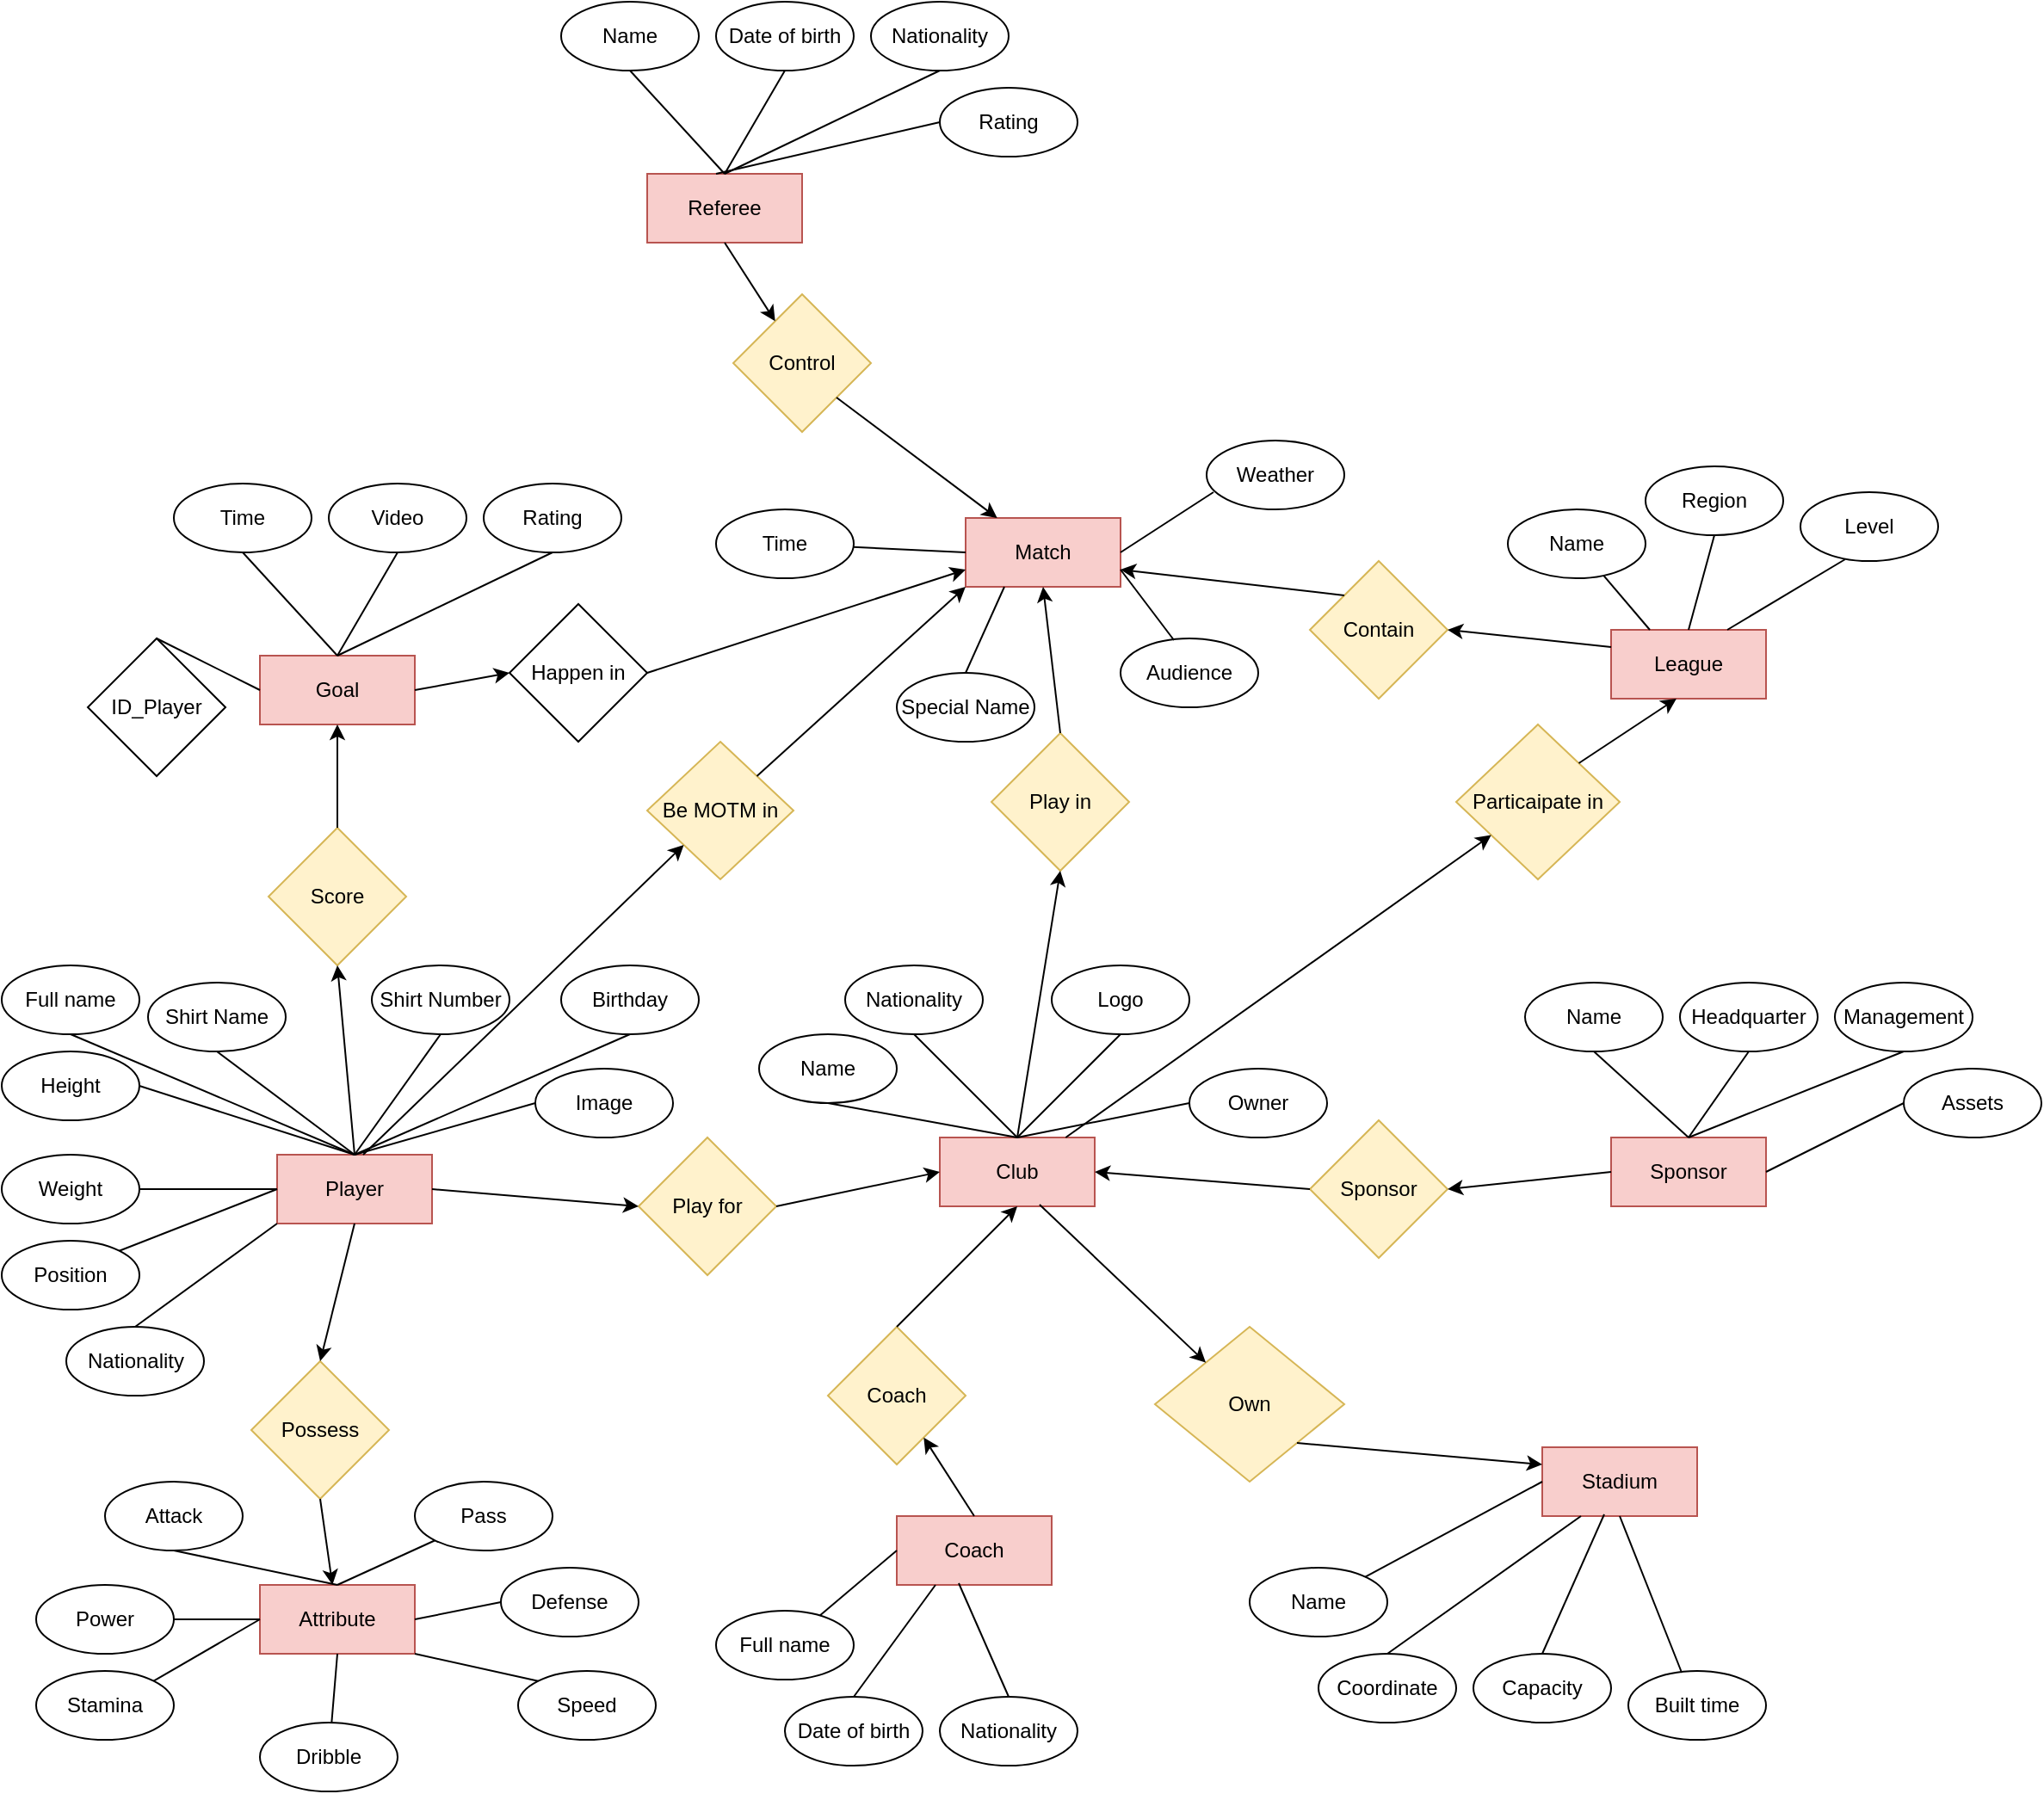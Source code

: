 <mxfile version="20.5.3" type="github">
  <diagram id="dY_4aWVO0XkQXRWpeF5l" name="Page-1">
    <mxGraphModel dx="1673" dy="904" grid="1" gridSize="10" guides="1" tooltips="1" connect="1" arrows="1" fold="1" page="1" pageScale="1" pageWidth="850" pageHeight="1100" math="0" shadow="0">
      <root>
        <mxCell id="0" />
        <mxCell id="1" parent="0" />
        <mxCell id="0aGzHAWhw8IwHbo-9U-T-1" value="Player" style="rounded=0;whiteSpace=wrap;html=1;fillColor=#f8cecc;strokeColor=#b85450;" parent="1" vertex="1">
          <mxGeometry x="250" y="700" width="90" height="40" as="geometry" />
        </mxCell>
        <mxCell id="0aGzHAWhw8IwHbo-9U-T-2" value="Full name" style="ellipse;whiteSpace=wrap;html=1;" parent="1" vertex="1">
          <mxGeometry x="90" y="590" width="80" height="40" as="geometry" />
        </mxCell>
        <mxCell id="0aGzHAWhw8IwHbo-9U-T-3" value="" style="endArrow=none;html=1;rounded=0;exitX=0.5;exitY=1;exitDx=0;exitDy=0;entryX=0.5;entryY=0;entryDx=0;entryDy=0;" parent="1" source="0aGzHAWhw8IwHbo-9U-T-2" target="0aGzHAWhw8IwHbo-9U-T-1" edge="1">
          <mxGeometry width="50" height="50" relative="1" as="geometry">
            <mxPoint x="470" y="850" as="sourcePoint" />
            <mxPoint x="520" y="800" as="targetPoint" />
          </mxGeometry>
        </mxCell>
        <mxCell id="0aGzHAWhw8IwHbo-9U-T-4" value="Shirt Name" style="ellipse;whiteSpace=wrap;html=1;" parent="1" vertex="1">
          <mxGeometry x="175" y="600" width="80" height="40" as="geometry" />
        </mxCell>
        <mxCell id="0aGzHAWhw8IwHbo-9U-T-5" value="" style="endArrow=none;html=1;rounded=0;exitX=0.5;exitY=1;exitDx=0;exitDy=0;entryX=0.5;entryY=0;entryDx=0;entryDy=0;" parent="1" source="0aGzHAWhw8IwHbo-9U-T-4" target="0aGzHAWhw8IwHbo-9U-T-1" edge="1">
          <mxGeometry width="50" height="50" relative="1" as="geometry">
            <mxPoint x="560" y="850" as="sourcePoint" />
            <mxPoint x="365" y="690" as="targetPoint" />
          </mxGeometry>
        </mxCell>
        <mxCell id="0aGzHAWhw8IwHbo-9U-T-6" value="Shirt Number" style="ellipse;whiteSpace=wrap;html=1;" parent="1" vertex="1">
          <mxGeometry x="305" y="590" width="80" height="40" as="geometry" />
        </mxCell>
        <mxCell id="0aGzHAWhw8IwHbo-9U-T-7" value="" style="endArrow=none;html=1;rounded=0;exitX=0.5;exitY=1;exitDx=0;exitDy=0;entryX=0.5;entryY=0;entryDx=0;entryDy=0;" parent="1" source="0aGzHAWhw8IwHbo-9U-T-6" target="0aGzHAWhw8IwHbo-9U-T-1" edge="1">
          <mxGeometry width="50" height="50" relative="1" as="geometry">
            <mxPoint x="650" y="850" as="sourcePoint" />
            <mxPoint x="455" y="690" as="targetPoint" />
          </mxGeometry>
        </mxCell>
        <mxCell id="0aGzHAWhw8IwHbo-9U-T-8" value="Height" style="ellipse;whiteSpace=wrap;html=1;" parent="1" vertex="1">
          <mxGeometry x="90" y="640" width="80" height="40" as="geometry" />
        </mxCell>
        <mxCell id="0aGzHAWhw8IwHbo-9U-T-9" value="" style="endArrow=none;html=1;rounded=0;exitX=1;exitY=0.5;exitDx=0;exitDy=0;entryX=0.5;entryY=0;entryDx=0;entryDy=0;" parent="1" source="0aGzHAWhw8IwHbo-9U-T-8" target="0aGzHAWhw8IwHbo-9U-T-1" edge="1">
          <mxGeometry width="50" height="50" relative="1" as="geometry">
            <mxPoint x="410" y="900" as="sourcePoint" />
            <mxPoint x="215" y="740" as="targetPoint" />
          </mxGeometry>
        </mxCell>
        <mxCell id="0aGzHAWhw8IwHbo-9U-T-10" value="Weight" style="ellipse;whiteSpace=wrap;html=1;" parent="1" vertex="1">
          <mxGeometry x="90" y="700" width="80" height="40" as="geometry" />
        </mxCell>
        <mxCell id="0aGzHAWhw8IwHbo-9U-T-11" value="" style="endArrow=none;html=1;rounded=0;exitX=1;exitY=0.5;exitDx=0;exitDy=0;entryX=0;entryY=0.5;entryDx=0;entryDy=0;" parent="1" source="0aGzHAWhw8IwHbo-9U-T-10" target="0aGzHAWhw8IwHbo-9U-T-1" edge="1">
          <mxGeometry width="50" height="50" relative="1" as="geometry">
            <mxPoint x="410" y="960" as="sourcePoint" />
            <mxPoint x="215" y="800" as="targetPoint" />
          </mxGeometry>
        </mxCell>
        <mxCell id="0aGzHAWhw8IwHbo-9U-T-14" value="Position" style="ellipse;whiteSpace=wrap;html=1;" parent="1" vertex="1">
          <mxGeometry x="90" y="750" width="80" height="40" as="geometry" />
        </mxCell>
        <mxCell id="0aGzHAWhw8IwHbo-9U-T-15" value="" style="endArrow=none;html=1;rounded=0;exitX=1;exitY=0;exitDx=0;exitDy=0;entryX=0;entryY=0.5;entryDx=0;entryDy=0;" parent="1" source="0aGzHAWhw8IwHbo-9U-T-14" target="0aGzHAWhw8IwHbo-9U-T-1" edge="1">
          <mxGeometry width="50" height="50" relative="1" as="geometry">
            <mxPoint x="410" y="1010" as="sourcePoint" />
            <mxPoint x="215" y="850" as="targetPoint" />
          </mxGeometry>
        </mxCell>
        <mxCell id="0aGzHAWhw8IwHbo-9U-T-16" value="Birthday" style="ellipse;whiteSpace=wrap;html=1;" parent="1" vertex="1">
          <mxGeometry x="415" y="590" width="80" height="40" as="geometry" />
        </mxCell>
        <mxCell id="0aGzHAWhw8IwHbo-9U-T-17" value="" style="endArrow=none;html=1;rounded=0;exitX=0.5;exitY=1;exitDx=0;exitDy=0;entryX=0.5;entryY=0;entryDx=0;entryDy=0;" parent="1" source="0aGzHAWhw8IwHbo-9U-T-16" target="0aGzHAWhw8IwHbo-9U-T-1" edge="1">
          <mxGeometry width="50" height="50" relative="1" as="geometry">
            <mxPoint x="710" y="890" as="sourcePoint" />
            <mxPoint x="515" y="730" as="targetPoint" />
          </mxGeometry>
        </mxCell>
        <mxCell id="0aGzHAWhw8IwHbo-9U-T-18" value="Nationality" style="ellipse;whiteSpace=wrap;html=1;" parent="1" vertex="1">
          <mxGeometry x="127.5" y="800" width="80" height="40" as="geometry" />
        </mxCell>
        <mxCell id="0aGzHAWhw8IwHbo-9U-T-19" value="" style="endArrow=none;html=1;rounded=0;exitX=0.5;exitY=0;exitDx=0;exitDy=0;entryX=0;entryY=1;entryDx=0;entryDy=0;" parent="1" source="0aGzHAWhw8IwHbo-9U-T-18" target="0aGzHAWhw8IwHbo-9U-T-1" edge="1">
          <mxGeometry width="50" height="50" relative="1" as="geometry">
            <mxPoint x="447.5" y="1060" as="sourcePoint" />
            <mxPoint x="252.5" y="900" as="targetPoint" />
          </mxGeometry>
        </mxCell>
        <mxCell id="0aGzHAWhw8IwHbo-9U-T-21" value="Image" style="ellipse;whiteSpace=wrap;html=1;" parent="1" vertex="1">
          <mxGeometry x="400" y="650" width="80" height="40" as="geometry" />
        </mxCell>
        <mxCell id="0aGzHAWhw8IwHbo-9U-T-22" value="" style="endArrow=none;html=1;rounded=0;exitX=0;exitY=0.5;exitDx=0;exitDy=0;entryX=0.5;entryY=0;entryDx=0;entryDy=0;" parent="1" source="0aGzHAWhw8IwHbo-9U-T-21" edge="1" target="0aGzHAWhw8IwHbo-9U-T-1">
          <mxGeometry width="50" height="50" relative="1" as="geometry">
            <mxPoint x="532.5" y="1060" as="sourcePoint" />
            <mxPoint x="275" y="690" as="targetPoint" />
          </mxGeometry>
        </mxCell>
        <mxCell id="0aGzHAWhw8IwHbo-9U-T-23" value="Possess" style="rhombus;whiteSpace=wrap;html=1;fillColor=#fff2cc;strokeColor=#d6b656;" parent="1" vertex="1">
          <mxGeometry x="235" y="820" width="80" height="80" as="geometry" />
        </mxCell>
        <mxCell id="0aGzHAWhw8IwHbo-9U-T-25" value="Club" style="rounded=0;whiteSpace=wrap;html=1;fillColor=#f8cecc;strokeColor=#b85450;" parent="1" vertex="1">
          <mxGeometry x="635" y="690" width="90" height="40" as="geometry" />
        </mxCell>
        <mxCell id="0aGzHAWhw8IwHbo-9U-T-26" value="Name" style="ellipse;whiteSpace=wrap;html=1;" parent="1" vertex="1">
          <mxGeometry x="530" y="630" width="80" height="40" as="geometry" />
        </mxCell>
        <mxCell id="0aGzHAWhw8IwHbo-9U-T-27" value="" style="endArrow=none;html=1;rounded=0;exitX=0.5;exitY=1;exitDx=0;exitDy=0;entryX=0.5;entryY=0;entryDx=0;entryDy=0;" parent="1" source="0aGzHAWhw8IwHbo-9U-T-26" target="0aGzHAWhw8IwHbo-9U-T-25" edge="1">
          <mxGeometry width="50" height="50" relative="1" as="geometry">
            <mxPoint x="920" y="850" as="sourcePoint" />
            <mxPoint x="970" y="800" as="targetPoint" />
          </mxGeometry>
        </mxCell>
        <mxCell id="0aGzHAWhw8IwHbo-9U-T-28" value="Nationality" style="ellipse;whiteSpace=wrap;html=1;" parent="1" vertex="1">
          <mxGeometry x="580" y="590" width="80" height="40" as="geometry" />
        </mxCell>
        <mxCell id="0aGzHAWhw8IwHbo-9U-T-29" value="" style="endArrow=none;html=1;rounded=0;exitX=0.5;exitY=1;exitDx=0;exitDy=0;entryX=0.5;entryY=0;entryDx=0;entryDy=0;" parent="1" source="0aGzHAWhw8IwHbo-9U-T-28" target="0aGzHAWhw8IwHbo-9U-T-25" edge="1">
          <mxGeometry width="50" height="50" relative="1" as="geometry">
            <mxPoint x="1010" y="850" as="sourcePoint" />
            <mxPoint x="815" y="690" as="targetPoint" />
          </mxGeometry>
        </mxCell>
        <mxCell id="0aGzHAWhw8IwHbo-9U-T-30" value="Logo" style="ellipse;whiteSpace=wrap;html=1;" parent="1" vertex="1">
          <mxGeometry x="700" y="590" width="80" height="40" as="geometry" />
        </mxCell>
        <mxCell id="0aGzHAWhw8IwHbo-9U-T-31" value="" style="endArrow=none;html=1;rounded=0;exitX=0.5;exitY=1;exitDx=0;exitDy=0;entryX=0.5;entryY=0;entryDx=0;entryDy=0;" parent="1" source="0aGzHAWhw8IwHbo-9U-T-30" target="0aGzHAWhw8IwHbo-9U-T-25" edge="1">
          <mxGeometry width="50" height="50" relative="1" as="geometry">
            <mxPoint x="1100" y="850" as="sourcePoint" />
            <mxPoint x="905" y="690" as="targetPoint" />
          </mxGeometry>
        </mxCell>
        <mxCell id="0aGzHAWhw8IwHbo-9U-T-35" value="Owner" style="ellipse;whiteSpace=wrap;html=1;" parent="1" vertex="1">
          <mxGeometry x="780" y="650" width="80" height="40" as="geometry" />
        </mxCell>
        <mxCell id="0aGzHAWhw8IwHbo-9U-T-36" value="" style="endArrow=none;html=1;rounded=0;exitX=0;exitY=0.5;exitDx=0;exitDy=0;entryX=0.5;entryY=0;entryDx=0;entryDy=0;" parent="1" source="0aGzHAWhw8IwHbo-9U-T-35" target="0aGzHAWhw8IwHbo-9U-T-25" edge="1">
          <mxGeometry width="50" height="50" relative="1" as="geometry">
            <mxPoint x="1160" y="890" as="sourcePoint" />
            <mxPoint x="965" y="730" as="targetPoint" />
          </mxGeometry>
        </mxCell>
        <mxCell id="0aGzHAWhw8IwHbo-9U-T-42" value="Coach" style="rhombus;whiteSpace=wrap;html=1;fillColor=#fff2cc;strokeColor=#d6b656;" parent="1" vertex="1">
          <mxGeometry x="570" y="800" width="80" height="80" as="geometry" />
        </mxCell>
        <mxCell id="0aGzHAWhw8IwHbo-9U-T-46" value="Sponsor" style="rhombus;whiteSpace=wrap;html=1;fillColor=#fff2cc;strokeColor=#d6b656;" parent="1" vertex="1">
          <mxGeometry x="850" y="680" width="80" height="80" as="geometry" />
        </mxCell>
        <mxCell id="0aGzHAWhw8IwHbo-9U-T-47" value="League" style="rounded=0;whiteSpace=wrap;html=1;fillColor=#f8cecc;strokeColor=#b85450;" parent="1" vertex="1">
          <mxGeometry x="1025" y="395" width="90" height="40" as="geometry" />
        </mxCell>
        <mxCell id="0aGzHAWhw8IwHbo-9U-T-48" value="Name" style="ellipse;whiteSpace=wrap;html=1;" parent="1" vertex="1">
          <mxGeometry x="965" y="325" width="80" height="40" as="geometry" />
        </mxCell>
        <mxCell id="0aGzHAWhw8IwHbo-9U-T-49" value="" style="endArrow=none;html=1;rounded=0;entryX=0.25;entryY=0;entryDx=0;entryDy=0;" parent="1" source="0aGzHAWhw8IwHbo-9U-T-48" target="0aGzHAWhw8IwHbo-9U-T-47" edge="1">
          <mxGeometry width="50" height="50" relative="1" as="geometry">
            <mxPoint x="1175" y="725" as="sourcePoint" />
            <mxPoint x="1225" y="675" as="targetPoint" />
          </mxGeometry>
        </mxCell>
        <mxCell id="0aGzHAWhw8IwHbo-9U-T-50" value="Region" style="ellipse;whiteSpace=wrap;html=1;" parent="1" vertex="1">
          <mxGeometry x="1045" y="300" width="80" height="40" as="geometry" />
        </mxCell>
        <mxCell id="0aGzHAWhw8IwHbo-9U-T-51" value="" style="endArrow=none;html=1;rounded=0;exitX=0.5;exitY=1;exitDx=0;exitDy=0;entryX=0.5;entryY=0;entryDx=0;entryDy=0;" parent="1" source="0aGzHAWhw8IwHbo-9U-T-50" target="0aGzHAWhw8IwHbo-9U-T-47" edge="1">
          <mxGeometry width="50" height="50" relative="1" as="geometry">
            <mxPoint x="1265" y="725" as="sourcePoint" />
            <mxPoint x="1070" y="565" as="targetPoint" />
          </mxGeometry>
        </mxCell>
        <mxCell id="0aGzHAWhw8IwHbo-9U-T-57" value="Level" style="ellipse;whiteSpace=wrap;html=1;" parent="1" vertex="1">
          <mxGeometry x="1135" y="315" width="80" height="40" as="geometry" />
        </mxCell>
        <mxCell id="0aGzHAWhw8IwHbo-9U-T-58" value="" style="endArrow=none;html=1;rounded=0;exitX=0.325;exitY=0.975;exitDx=0;exitDy=0;entryX=0.75;entryY=0;entryDx=0;entryDy=0;exitPerimeter=0;" parent="1" source="0aGzHAWhw8IwHbo-9U-T-57" target="0aGzHAWhw8IwHbo-9U-T-47" edge="1">
          <mxGeometry width="50" height="50" relative="1" as="geometry">
            <mxPoint x="1415" y="765" as="sourcePoint" />
            <mxPoint x="1220" y="605" as="targetPoint" />
          </mxGeometry>
        </mxCell>
        <mxCell id="0aGzHAWhw8IwHbo-9U-T-65" value="Match" style="rounded=0;whiteSpace=wrap;html=1;fillColor=#f8cecc;strokeColor=#b85450;" parent="1" vertex="1">
          <mxGeometry x="650" y="330" width="90" height="40" as="geometry" />
        </mxCell>
        <mxCell id="0aGzHAWhw8IwHbo-9U-T-66" value="Time" style="ellipse;whiteSpace=wrap;html=1;" parent="1" vertex="1">
          <mxGeometry x="505" y="325" width="80" height="40" as="geometry" />
        </mxCell>
        <mxCell id="0aGzHAWhw8IwHbo-9U-T-67" value="" style="endArrow=none;html=1;rounded=0;entryX=0;entryY=0.5;entryDx=0;entryDy=0;" parent="1" source="0aGzHAWhw8IwHbo-9U-T-66" target="0aGzHAWhw8IwHbo-9U-T-65" edge="1">
          <mxGeometry width="50" height="50" relative="1" as="geometry">
            <mxPoint x="800" y="660" as="sourcePoint" />
            <mxPoint x="850" y="610" as="targetPoint" />
          </mxGeometry>
        </mxCell>
        <mxCell id="0aGzHAWhw8IwHbo-9U-T-68" value="Special Name" style="ellipse;whiteSpace=wrap;html=1;" parent="1" vertex="1">
          <mxGeometry x="610" y="420" width="80" height="40" as="geometry" />
        </mxCell>
        <mxCell id="0aGzHAWhw8IwHbo-9U-T-69" value="" style="endArrow=none;html=1;rounded=0;exitX=0.5;exitY=0;exitDx=0;exitDy=0;entryX=0.25;entryY=1;entryDx=0;entryDy=0;" parent="1" source="0aGzHAWhw8IwHbo-9U-T-68" target="0aGzHAWhw8IwHbo-9U-T-65" edge="1">
          <mxGeometry width="50" height="50" relative="1" as="geometry">
            <mxPoint x="890" y="660" as="sourcePoint" />
            <mxPoint x="695" y="500" as="targetPoint" />
          </mxGeometry>
        </mxCell>
        <mxCell id="0aGzHAWhw8IwHbo-9U-T-72" value="Audience" style="ellipse;whiteSpace=wrap;html=1;" parent="1" vertex="1">
          <mxGeometry x="740" y="400" width="80" height="40" as="geometry" />
        </mxCell>
        <mxCell id="0aGzHAWhw8IwHbo-9U-T-73" value="" style="endArrow=none;html=1;rounded=0;exitX=0.388;exitY=0.025;exitDx=0;exitDy=0;entryX=1;entryY=0.75;entryDx=0;entryDy=0;exitPerimeter=0;" parent="1" source="0aGzHAWhw8IwHbo-9U-T-72" target="0aGzHAWhw8IwHbo-9U-T-65" edge="1">
          <mxGeometry width="50" height="50" relative="1" as="geometry">
            <mxPoint x="1040" y="700" as="sourcePoint" />
            <mxPoint x="845" y="540" as="targetPoint" />
          </mxGeometry>
        </mxCell>
        <mxCell id="0aGzHAWhw8IwHbo-9U-T-74" value="Weather" style="ellipse;whiteSpace=wrap;html=1;" parent="1" vertex="1">
          <mxGeometry x="790" y="285" width="80" height="40" as="geometry" />
        </mxCell>
        <mxCell id="0aGzHAWhw8IwHbo-9U-T-75" value="" style="endArrow=none;html=1;rounded=0;exitX=0.05;exitY=0.75;exitDx=0;exitDy=0;entryX=1;entryY=0.5;entryDx=0;entryDy=0;exitPerimeter=0;" parent="1" source="0aGzHAWhw8IwHbo-9U-T-74" target="0aGzHAWhw8IwHbo-9U-T-65" edge="1">
          <mxGeometry width="50" height="50" relative="1" as="geometry">
            <mxPoint x="770" y="490" as="sourcePoint" />
            <mxPoint x="615" y="510" as="targetPoint" />
          </mxGeometry>
        </mxCell>
        <mxCell id="0aGzHAWhw8IwHbo-9U-T-76" value="Stadium" style="rounded=0;whiteSpace=wrap;html=1;fillColor=#f8cecc;strokeColor=#b85450;" parent="1" vertex="1">
          <mxGeometry x="985" y="870" width="90" height="40" as="geometry" />
        </mxCell>
        <mxCell id="0aGzHAWhw8IwHbo-9U-T-77" value="Name" style="ellipse;whiteSpace=wrap;html=1;" parent="1" vertex="1">
          <mxGeometry x="815" y="940" width="80" height="40" as="geometry" />
        </mxCell>
        <mxCell id="0aGzHAWhw8IwHbo-9U-T-78" value="" style="endArrow=none;html=1;rounded=0;entryX=0;entryY=0.5;entryDx=0;entryDy=0;" parent="1" source="0aGzHAWhw8IwHbo-9U-T-77" target="0aGzHAWhw8IwHbo-9U-T-76" edge="1">
          <mxGeometry width="50" height="50" relative="1" as="geometry">
            <mxPoint x="1135" y="1200" as="sourcePoint" />
            <mxPoint x="1185" y="1150" as="targetPoint" />
          </mxGeometry>
        </mxCell>
        <mxCell id="0aGzHAWhw8IwHbo-9U-T-79" value="Coordinate" style="ellipse;whiteSpace=wrap;html=1;" parent="1" vertex="1">
          <mxGeometry x="855" y="990" width="80" height="40" as="geometry" />
        </mxCell>
        <mxCell id="0aGzHAWhw8IwHbo-9U-T-80" value="" style="endArrow=none;html=1;rounded=0;exitX=0.5;exitY=0;exitDx=0;exitDy=0;entryX=0.25;entryY=1;entryDx=0;entryDy=0;" parent="1" source="0aGzHAWhw8IwHbo-9U-T-79" target="0aGzHAWhw8IwHbo-9U-T-76" edge="1">
          <mxGeometry width="50" height="50" relative="1" as="geometry">
            <mxPoint x="1225" y="1200" as="sourcePoint" />
            <mxPoint x="1030" y="1040" as="targetPoint" />
          </mxGeometry>
        </mxCell>
        <mxCell id="0aGzHAWhw8IwHbo-9U-T-81" value="Capacity" style="ellipse;whiteSpace=wrap;html=1;" parent="1" vertex="1">
          <mxGeometry x="945" y="990" width="80" height="40" as="geometry" />
        </mxCell>
        <mxCell id="0aGzHAWhw8IwHbo-9U-T-82" value="" style="endArrow=none;html=1;rounded=0;exitX=0.5;exitY=0;exitDx=0;exitDy=0;entryX=0.4;entryY=0.975;entryDx=0;entryDy=0;entryPerimeter=0;" parent="1" source="0aGzHAWhw8IwHbo-9U-T-81" target="0aGzHAWhw8IwHbo-9U-T-76" edge="1">
          <mxGeometry width="50" height="50" relative="1" as="geometry">
            <mxPoint x="1315" y="1200" as="sourcePoint" />
            <mxPoint x="1120" y="1040" as="targetPoint" />
          </mxGeometry>
        </mxCell>
        <mxCell id="0aGzHAWhw8IwHbo-9U-T-83" value="Built time" style="ellipse;whiteSpace=wrap;html=1;" parent="1" vertex="1">
          <mxGeometry x="1035" y="1000" width="80" height="40" as="geometry" />
        </mxCell>
        <mxCell id="0aGzHAWhw8IwHbo-9U-T-84" value="" style="endArrow=none;html=1;rounded=0;exitX=0.388;exitY=0.025;exitDx=0;exitDy=0;entryX=0.5;entryY=1;entryDx=0;entryDy=0;exitPerimeter=0;" parent="1" source="0aGzHAWhw8IwHbo-9U-T-83" target="0aGzHAWhw8IwHbo-9U-T-76" edge="1">
          <mxGeometry width="50" height="50" relative="1" as="geometry">
            <mxPoint x="1375" y="1240" as="sourcePoint" />
            <mxPoint x="1180" y="1080" as="targetPoint" />
          </mxGeometry>
        </mxCell>
        <mxCell id="0aGzHAWhw8IwHbo-9U-T-87" value="Goal" style="rounded=0;whiteSpace=wrap;html=1;fillColor=#f8cecc;strokeColor=#b85450;" parent="1" vertex="1">
          <mxGeometry x="240" y="410" width="90" height="40" as="geometry" />
        </mxCell>
        <mxCell id="0aGzHAWhw8IwHbo-9U-T-88" value="Time" style="ellipse;whiteSpace=wrap;html=1;" parent="1" vertex="1">
          <mxGeometry x="190" y="310" width="80" height="40" as="geometry" />
        </mxCell>
        <mxCell id="0aGzHAWhw8IwHbo-9U-T-89" value="" style="endArrow=none;html=1;rounded=0;exitX=0.5;exitY=1;exitDx=0;exitDy=0;entryX=0.5;entryY=0;entryDx=0;entryDy=0;" parent="1" source="0aGzHAWhw8IwHbo-9U-T-88" target="0aGzHAWhw8IwHbo-9U-T-87" edge="1">
          <mxGeometry width="50" height="50" relative="1" as="geometry">
            <mxPoint x="530" y="570" as="sourcePoint" />
            <mxPoint x="580" y="520" as="targetPoint" />
          </mxGeometry>
        </mxCell>
        <mxCell id="0aGzHAWhw8IwHbo-9U-T-90" value="Video" style="ellipse;whiteSpace=wrap;html=1;" parent="1" vertex="1">
          <mxGeometry x="280" y="310" width="80" height="40" as="geometry" />
        </mxCell>
        <mxCell id="0aGzHAWhw8IwHbo-9U-T-91" value="" style="endArrow=none;html=1;rounded=0;exitX=0.5;exitY=1;exitDx=0;exitDy=0;entryX=0.5;entryY=0;entryDx=0;entryDy=0;" parent="1" source="0aGzHAWhw8IwHbo-9U-T-90" target="0aGzHAWhw8IwHbo-9U-T-87" edge="1">
          <mxGeometry width="50" height="50" relative="1" as="geometry">
            <mxPoint x="620" y="570" as="sourcePoint" />
            <mxPoint x="425" y="410" as="targetPoint" />
          </mxGeometry>
        </mxCell>
        <mxCell id="0aGzHAWhw8IwHbo-9U-T-92" value="Rating" style="ellipse;whiteSpace=wrap;html=1;" parent="1" vertex="1">
          <mxGeometry x="370" y="310" width="80" height="40" as="geometry" />
        </mxCell>
        <mxCell id="0aGzHAWhw8IwHbo-9U-T-93" value="" style="endArrow=none;html=1;rounded=0;exitX=0.5;exitY=1;exitDx=0;exitDy=0;entryX=0.5;entryY=0;entryDx=0;entryDy=0;" parent="1" source="0aGzHAWhw8IwHbo-9U-T-92" target="0aGzHAWhw8IwHbo-9U-T-87" edge="1">
          <mxGeometry width="50" height="50" relative="1" as="geometry">
            <mxPoint x="710" y="570" as="sourcePoint" />
            <mxPoint x="515" y="410" as="targetPoint" />
          </mxGeometry>
        </mxCell>
        <mxCell id="0aGzHAWhw8IwHbo-9U-T-96" value="" style="endArrow=none;html=1;rounded=0;exitX=0.5;exitY=0;exitDx=0;exitDy=0;entryX=0;entryY=0.5;entryDx=0;entryDy=0;" parent="1" source="0aGzHAWhw8IwHbo-9U-T-97" target="0aGzHAWhw8IwHbo-9U-T-87" edge="1">
          <mxGeometry width="50" height="50" relative="1" as="geometry">
            <mxPoint x="250" y="530" as="sourcePoint" />
            <mxPoint x="95" y="440" as="targetPoint" />
          </mxGeometry>
        </mxCell>
        <mxCell id="0aGzHAWhw8IwHbo-9U-T-97" value="ID_Player" style="rhombus;whiteSpace=wrap;html=1;" parent="1" vertex="1">
          <mxGeometry x="140" y="400" width="80" height="80" as="geometry" />
        </mxCell>
        <mxCell id="0aGzHAWhw8IwHbo-9U-T-98" value="Referee" style="rounded=0;whiteSpace=wrap;html=1;fillColor=#f8cecc;strokeColor=#b85450;" parent="1" vertex="1">
          <mxGeometry x="465" y="130" width="90" height="40" as="geometry" />
        </mxCell>
        <mxCell id="0aGzHAWhw8IwHbo-9U-T-99" value="Name" style="ellipse;whiteSpace=wrap;html=1;" parent="1" vertex="1">
          <mxGeometry x="415" y="30" width="80" height="40" as="geometry" />
        </mxCell>
        <mxCell id="0aGzHAWhw8IwHbo-9U-T-100" value="" style="endArrow=none;html=1;rounded=0;exitX=0.5;exitY=1;exitDx=0;exitDy=0;entryX=0.5;entryY=0;entryDx=0;entryDy=0;" parent="1" source="0aGzHAWhw8IwHbo-9U-T-99" target="0aGzHAWhw8IwHbo-9U-T-98" edge="1">
          <mxGeometry width="50" height="50" relative="1" as="geometry">
            <mxPoint x="755" y="290" as="sourcePoint" />
            <mxPoint x="805" y="240" as="targetPoint" />
          </mxGeometry>
        </mxCell>
        <mxCell id="0aGzHAWhw8IwHbo-9U-T-101" value="Date of birth" style="ellipse;whiteSpace=wrap;html=1;" parent="1" vertex="1">
          <mxGeometry x="505" y="30" width="80" height="40" as="geometry" />
        </mxCell>
        <mxCell id="0aGzHAWhw8IwHbo-9U-T-102" value="" style="endArrow=none;html=1;rounded=0;exitX=0.5;exitY=1;exitDx=0;exitDy=0;entryX=0.5;entryY=0;entryDx=0;entryDy=0;" parent="1" source="0aGzHAWhw8IwHbo-9U-T-101" target="0aGzHAWhw8IwHbo-9U-T-98" edge="1">
          <mxGeometry width="50" height="50" relative="1" as="geometry">
            <mxPoint x="845" y="290" as="sourcePoint" />
            <mxPoint x="650" y="130" as="targetPoint" />
          </mxGeometry>
        </mxCell>
        <mxCell id="0aGzHAWhw8IwHbo-9U-T-103" value="Nationality" style="ellipse;whiteSpace=wrap;html=1;" parent="1" vertex="1">
          <mxGeometry x="595" y="30" width="80" height="40" as="geometry" />
        </mxCell>
        <mxCell id="0aGzHAWhw8IwHbo-9U-T-104" value="" style="endArrow=none;html=1;rounded=0;exitX=0.5;exitY=1;exitDx=0;exitDy=0;entryX=0.5;entryY=0;entryDx=0;entryDy=0;" parent="1" source="0aGzHAWhw8IwHbo-9U-T-103" target="0aGzHAWhw8IwHbo-9U-T-98" edge="1">
          <mxGeometry width="50" height="50" relative="1" as="geometry">
            <mxPoint x="935" y="290" as="sourcePoint" />
            <mxPoint x="740" y="130" as="targetPoint" />
          </mxGeometry>
        </mxCell>
        <mxCell id="0aGzHAWhw8IwHbo-9U-T-113" value="Coach" style="rounded=0;whiteSpace=wrap;html=1;fillColor=#f8cecc;strokeColor=#b85450;" parent="1" vertex="1">
          <mxGeometry x="610" y="910" width="90" height="40" as="geometry" />
        </mxCell>
        <mxCell id="0aGzHAWhw8IwHbo-9U-T-114" value="Full name" style="ellipse;whiteSpace=wrap;html=1;" parent="1" vertex="1">
          <mxGeometry x="505" y="965" width="80" height="40" as="geometry" />
        </mxCell>
        <mxCell id="0aGzHAWhw8IwHbo-9U-T-115" value="" style="endArrow=none;html=1;rounded=0;entryX=0;entryY=0.5;entryDx=0;entryDy=0;" parent="1" source="0aGzHAWhw8IwHbo-9U-T-114" target="0aGzHAWhw8IwHbo-9U-T-113" edge="1">
          <mxGeometry width="50" height="50" relative="1" as="geometry">
            <mxPoint x="825" y="1225" as="sourcePoint" />
            <mxPoint x="875" y="1175" as="targetPoint" />
          </mxGeometry>
        </mxCell>
        <mxCell id="0aGzHAWhw8IwHbo-9U-T-116" value="Date of birth" style="ellipse;whiteSpace=wrap;html=1;" parent="1" vertex="1">
          <mxGeometry x="545" y="1015" width="80" height="40" as="geometry" />
        </mxCell>
        <mxCell id="0aGzHAWhw8IwHbo-9U-T-117" value="" style="endArrow=none;html=1;rounded=0;exitX=0.5;exitY=0;exitDx=0;exitDy=0;entryX=0.25;entryY=1;entryDx=0;entryDy=0;" parent="1" source="0aGzHAWhw8IwHbo-9U-T-116" target="0aGzHAWhw8IwHbo-9U-T-113" edge="1">
          <mxGeometry width="50" height="50" relative="1" as="geometry">
            <mxPoint x="915" y="1225" as="sourcePoint" />
            <mxPoint x="720" y="1065" as="targetPoint" />
          </mxGeometry>
        </mxCell>
        <mxCell id="0aGzHAWhw8IwHbo-9U-T-118" value="Nationality" style="ellipse;whiteSpace=wrap;html=1;" parent="1" vertex="1">
          <mxGeometry x="635" y="1015" width="80" height="40" as="geometry" />
        </mxCell>
        <mxCell id="0aGzHAWhw8IwHbo-9U-T-119" value="" style="endArrow=none;html=1;rounded=0;exitX=0.5;exitY=0;exitDx=0;exitDy=0;entryX=0.4;entryY=0.975;entryDx=0;entryDy=0;entryPerimeter=0;" parent="1" source="0aGzHAWhw8IwHbo-9U-T-118" target="0aGzHAWhw8IwHbo-9U-T-113" edge="1">
          <mxGeometry width="50" height="50" relative="1" as="geometry">
            <mxPoint x="1005" y="1225" as="sourcePoint" />
            <mxPoint x="810" y="1065" as="targetPoint" />
          </mxGeometry>
        </mxCell>
        <mxCell id="0aGzHAWhw8IwHbo-9U-T-125" value="Rating" style="ellipse;whiteSpace=wrap;html=1;" parent="1" vertex="1">
          <mxGeometry x="635" y="80" width="80" height="40" as="geometry" />
        </mxCell>
        <mxCell id="0aGzHAWhw8IwHbo-9U-T-126" value="" style="endArrow=none;html=1;rounded=0;exitX=0;exitY=0.5;exitDx=0;exitDy=0;" parent="1" source="0aGzHAWhw8IwHbo-9U-T-125" edge="1">
          <mxGeometry width="50" height="50" relative="1" as="geometry">
            <mxPoint x="645" y="80" as="sourcePoint" />
            <mxPoint x="505" y="130" as="targetPoint" />
          </mxGeometry>
        </mxCell>
        <mxCell id="0aGzHAWhw8IwHbo-9U-T-127" value="Own" style="rhombus;whiteSpace=wrap;html=1;fillColor=#fff2cc;strokeColor=#d6b656;" parent="1" vertex="1">
          <mxGeometry x="760" y="800" width="110" height="90" as="geometry" />
        </mxCell>
        <mxCell id="OoNaPUinUsGvVNJsOPle-4" value="Sponsor" style="rounded=0;whiteSpace=wrap;html=1;fillColor=#f8cecc;strokeColor=#b85450;" vertex="1" parent="1">
          <mxGeometry x="1025" y="690" width="90" height="40" as="geometry" />
        </mxCell>
        <mxCell id="OoNaPUinUsGvVNJsOPle-5" value="Name" style="ellipse;whiteSpace=wrap;html=1;" vertex="1" parent="1">
          <mxGeometry x="975" y="600" width="80" height="40" as="geometry" />
        </mxCell>
        <mxCell id="OoNaPUinUsGvVNJsOPle-6" value="" style="endArrow=none;html=1;rounded=0;exitX=0.5;exitY=1;exitDx=0;exitDy=0;entryX=0.5;entryY=0;entryDx=0;entryDy=0;" edge="1" parent="1" source="OoNaPUinUsGvVNJsOPle-5" target="OoNaPUinUsGvVNJsOPle-4">
          <mxGeometry width="50" height="50" relative="1" as="geometry">
            <mxPoint x="1315" y="860" as="sourcePoint" />
            <mxPoint x="1365" y="810" as="targetPoint" />
          </mxGeometry>
        </mxCell>
        <mxCell id="OoNaPUinUsGvVNJsOPle-7" value="Headquarter" style="ellipse;whiteSpace=wrap;html=1;" vertex="1" parent="1">
          <mxGeometry x="1065" y="600" width="80" height="40" as="geometry" />
        </mxCell>
        <mxCell id="OoNaPUinUsGvVNJsOPle-8" value="" style="endArrow=none;html=1;rounded=0;exitX=0.5;exitY=1;exitDx=0;exitDy=0;entryX=0.5;entryY=0;entryDx=0;entryDy=0;" edge="1" parent="1" source="OoNaPUinUsGvVNJsOPle-7" target="OoNaPUinUsGvVNJsOPle-4">
          <mxGeometry width="50" height="50" relative="1" as="geometry">
            <mxPoint x="1405" y="860" as="sourcePoint" />
            <mxPoint x="1210" y="700" as="targetPoint" />
          </mxGeometry>
        </mxCell>
        <mxCell id="OoNaPUinUsGvVNJsOPle-9" value="Management" style="ellipse;whiteSpace=wrap;html=1;" vertex="1" parent="1">
          <mxGeometry x="1155" y="600" width="80" height="40" as="geometry" />
        </mxCell>
        <mxCell id="OoNaPUinUsGvVNJsOPle-10" value="" style="endArrow=none;html=1;rounded=0;exitX=0.5;exitY=1;exitDx=0;exitDy=0;entryX=0.5;entryY=0;entryDx=0;entryDy=0;" edge="1" parent="1" source="OoNaPUinUsGvVNJsOPle-9" target="OoNaPUinUsGvVNJsOPle-4">
          <mxGeometry width="50" height="50" relative="1" as="geometry">
            <mxPoint x="1495" y="860" as="sourcePoint" />
            <mxPoint x="1300" y="700" as="targetPoint" />
          </mxGeometry>
        </mxCell>
        <mxCell id="OoNaPUinUsGvVNJsOPle-11" value="Assets" style="ellipse;whiteSpace=wrap;html=1;" vertex="1" parent="1">
          <mxGeometry x="1195" y="650" width="80" height="40" as="geometry" />
        </mxCell>
        <mxCell id="OoNaPUinUsGvVNJsOPle-12" value="" style="endArrow=none;html=1;rounded=0;exitX=0;exitY=0.5;exitDx=0;exitDy=0;entryX=1;entryY=0.5;entryDx=0;entryDy=0;" edge="1" parent="1" source="OoNaPUinUsGvVNJsOPle-11" target="OoNaPUinUsGvVNJsOPle-4">
          <mxGeometry width="50" height="50" relative="1" as="geometry">
            <mxPoint x="1205" y="650" as="sourcePoint" />
            <mxPoint x="1065" y="700" as="targetPoint" />
          </mxGeometry>
        </mxCell>
        <mxCell id="OoNaPUinUsGvVNJsOPle-13" value="Attribute" style="rounded=0;whiteSpace=wrap;html=1;fillColor=#f8cecc;strokeColor=#b85450;" vertex="1" parent="1">
          <mxGeometry x="240" y="950" width="90" height="40" as="geometry" />
        </mxCell>
        <mxCell id="OoNaPUinUsGvVNJsOPle-14" value="Attack" style="ellipse;whiteSpace=wrap;html=1;" vertex="1" parent="1">
          <mxGeometry x="150" y="890" width="80" height="40" as="geometry" />
        </mxCell>
        <mxCell id="OoNaPUinUsGvVNJsOPle-15" value="" style="endArrow=none;html=1;rounded=0;exitX=0.5;exitY=1;exitDx=0;exitDy=0;entryX=0.5;entryY=0;entryDx=0;entryDy=0;" edge="1" parent="1" source="OoNaPUinUsGvVNJsOPle-14" target="OoNaPUinUsGvVNJsOPle-13">
          <mxGeometry width="50" height="50" relative="1" as="geometry">
            <mxPoint x="480" y="1267.5" as="sourcePoint" />
            <mxPoint x="530" y="1217.5" as="targetPoint" />
          </mxGeometry>
        </mxCell>
        <mxCell id="OoNaPUinUsGvVNJsOPle-18" value="Defense" style="ellipse;whiteSpace=wrap;html=1;" vertex="1" parent="1">
          <mxGeometry x="380" y="940" width="80" height="40" as="geometry" />
        </mxCell>
        <mxCell id="OoNaPUinUsGvVNJsOPle-19" value="" style="endArrow=none;html=1;rounded=0;exitX=0;exitY=0.5;exitDx=0;exitDy=0;entryX=1;entryY=0.5;entryDx=0;entryDy=0;" edge="1" parent="1" source="OoNaPUinUsGvVNJsOPle-18" target="OoNaPUinUsGvVNJsOPle-13">
          <mxGeometry width="50" height="50" relative="1" as="geometry">
            <mxPoint x="660" y="1267.5" as="sourcePoint" />
            <mxPoint x="465" y="1107.5" as="targetPoint" />
          </mxGeometry>
        </mxCell>
        <mxCell id="OoNaPUinUsGvVNJsOPle-20" value="Pass" style="ellipse;whiteSpace=wrap;html=1;" vertex="1" parent="1">
          <mxGeometry x="330" y="890" width="80" height="40" as="geometry" />
        </mxCell>
        <mxCell id="OoNaPUinUsGvVNJsOPle-21" value="" style="endArrow=none;html=1;rounded=0;exitX=0;exitY=1;exitDx=0;exitDy=0;entryX=0.5;entryY=0;entryDx=0;entryDy=0;" edge="1" parent="1" source="OoNaPUinUsGvVNJsOPle-20" target="OoNaPUinUsGvVNJsOPle-13">
          <mxGeometry width="50" height="50" relative="1" as="geometry">
            <mxPoint x="420" y="1317.5" as="sourcePoint" />
            <mxPoint x="225" y="1157.5" as="targetPoint" />
          </mxGeometry>
        </mxCell>
        <mxCell id="OoNaPUinUsGvVNJsOPle-22" value="Power" style="ellipse;whiteSpace=wrap;html=1;" vertex="1" parent="1">
          <mxGeometry x="110" y="950" width="80" height="40" as="geometry" />
        </mxCell>
        <mxCell id="OoNaPUinUsGvVNJsOPle-23" value="" style="endArrow=none;html=1;rounded=0;exitX=1;exitY=0.5;exitDx=0;exitDy=0;entryX=0;entryY=0.5;entryDx=0;entryDy=0;" edge="1" parent="1" source="OoNaPUinUsGvVNJsOPle-22" target="OoNaPUinUsGvVNJsOPle-13">
          <mxGeometry width="50" height="50" relative="1" as="geometry">
            <mxPoint x="420" y="1377.5" as="sourcePoint" />
            <mxPoint x="225" y="1217.5" as="targetPoint" />
          </mxGeometry>
        </mxCell>
        <mxCell id="OoNaPUinUsGvVNJsOPle-24" value="Stamina" style="ellipse;whiteSpace=wrap;html=1;" vertex="1" parent="1">
          <mxGeometry x="110" y="1000" width="80" height="40" as="geometry" />
        </mxCell>
        <mxCell id="OoNaPUinUsGvVNJsOPle-25" value="" style="endArrow=none;html=1;rounded=0;exitX=1;exitY=0;exitDx=0;exitDy=0;entryX=0;entryY=0.5;entryDx=0;entryDy=0;" edge="1" parent="1" source="OoNaPUinUsGvVNJsOPle-24" target="OoNaPUinUsGvVNJsOPle-13">
          <mxGeometry width="50" height="50" relative="1" as="geometry">
            <mxPoint x="420" y="1427.5" as="sourcePoint" />
            <mxPoint x="225" y="1267.5" as="targetPoint" />
          </mxGeometry>
        </mxCell>
        <mxCell id="OoNaPUinUsGvVNJsOPle-26" value="Speed" style="ellipse;whiteSpace=wrap;html=1;" vertex="1" parent="1">
          <mxGeometry x="390" y="1000" width="80" height="40" as="geometry" />
        </mxCell>
        <mxCell id="OoNaPUinUsGvVNJsOPle-27" value="" style="endArrow=none;html=1;rounded=0;exitX=0;exitY=0;exitDx=0;exitDy=0;entryX=1;entryY=1;entryDx=0;entryDy=0;" edge="1" parent="1" source="OoNaPUinUsGvVNJsOPle-26" target="OoNaPUinUsGvVNJsOPle-13">
          <mxGeometry width="50" height="50" relative="1" as="geometry">
            <mxPoint x="720" y="1307.5" as="sourcePoint" />
            <mxPoint x="525" y="1147.5" as="targetPoint" />
          </mxGeometry>
        </mxCell>
        <mxCell id="OoNaPUinUsGvVNJsOPle-30" value="Dribble" style="ellipse;whiteSpace=wrap;html=1;" vertex="1" parent="1">
          <mxGeometry x="240" y="1030" width="80" height="40" as="geometry" />
        </mxCell>
        <mxCell id="OoNaPUinUsGvVNJsOPle-31" value="" style="endArrow=none;html=1;rounded=0;entryX=0.5;entryY=1;entryDx=0;entryDy=0;" edge="1" parent="1" source="OoNaPUinUsGvVNJsOPle-30" target="OoNaPUinUsGvVNJsOPle-13">
          <mxGeometry width="50" height="50" relative="1" as="geometry">
            <mxPoint x="542.5" y="1477.5" as="sourcePoint" />
            <mxPoint x="285" y="1107.5" as="targetPoint" />
          </mxGeometry>
        </mxCell>
        <mxCell id="OoNaPUinUsGvVNJsOPle-34" value="Play for" style="rhombus;whiteSpace=wrap;html=1;fillColor=#fff2cc;strokeColor=#d6b656;" vertex="1" parent="1">
          <mxGeometry x="460" y="690" width="80" height="80" as="geometry" />
        </mxCell>
        <mxCell id="OoNaPUinUsGvVNJsOPle-36" value="" style="endArrow=classic;html=1;rounded=0;exitX=1;exitY=0.5;exitDx=0;exitDy=0;entryX=0;entryY=0.5;entryDx=0;entryDy=0;" edge="1" parent="1" source="OoNaPUinUsGvVNJsOPle-34" target="0aGzHAWhw8IwHbo-9U-T-25">
          <mxGeometry width="50" height="50" relative="1" as="geometry">
            <mxPoint x="670" y="720" as="sourcePoint" />
            <mxPoint x="720" y="670" as="targetPoint" />
          </mxGeometry>
        </mxCell>
        <mxCell id="OoNaPUinUsGvVNJsOPle-58" value="" style="endArrow=classic;html=1;rounded=0;exitX=1;exitY=0.5;exitDx=0;exitDy=0;entryX=0;entryY=0.5;entryDx=0;entryDy=0;" edge="1" parent="1" source="0aGzHAWhw8IwHbo-9U-T-1" target="OoNaPUinUsGvVNJsOPle-34">
          <mxGeometry width="50" height="50" relative="1" as="geometry">
            <mxPoint x="540" y="770" as="sourcePoint" />
            <mxPoint x="670" y="740" as="targetPoint" />
          </mxGeometry>
        </mxCell>
        <mxCell id="OoNaPUinUsGvVNJsOPle-59" value="" style="endArrow=classic;html=1;rounded=0;exitX=0;exitY=0.5;exitDx=0;exitDy=0;entryX=1;entryY=0.5;entryDx=0;entryDy=0;" edge="1" parent="1" source="OoNaPUinUsGvVNJsOPle-4" target="0aGzHAWhw8IwHbo-9U-T-46">
          <mxGeometry width="50" height="50" relative="1" as="geometry">
            <mxPoint x="860" y="720" as="sourcePoint" />
            <mxPoint x="910" y="670" as="targetPoint" />
          </mxGeometry>
        </mxCell>
        <mxCell id="OoNaPUinUsGvVNJsOPle-60" value="" style="endArrow=classic;html=1;rounded=0;exitX=0;exitY=0.5;exitDx=0;exitDy=0;entryX=1;entryY=0.5;entryDx=0;entryDy=0;" edge="1" parent="1" source="0aGzHAWhw8IwHbo-9U-T-46" target="0aGzHAWhw8IwHbo-9U-T-25">
          <mxGeometry width="50" height="50" relative="1" as="geometry">
            <mxPoint x="860" y="720" as="sourcePoint" />
            <mxPoint x="910" y="670" as="targetPoint" />
          </mxGeometry>
        </mxCell>
        <mxCell id="OoNaPUinUsGvVNJsOPle-61" value="" style="endArrow=classic;html=1;rounded=0;exitX=0.5;exitY=0;exitDx=0;exitDy=0;" edge="1" parent="1" source="0aGzHAWhw8IwHbo-9U-T-113" target="0aGzHAWhw8IwHbo-9U-T-42">
          <mxGeometry width="50" height="50" relative="1" as="geometry">
            <mxPoint x="620" y="990" as="sourcePoint" />
            <mxPoint x="560" y="870" as="targetPoint" />
          </mxGeometry>
        </mxCell>
        <mxCell id="OoNaPUinUsGvVNJsOPle-62" value="" style="endArrow=classic;html=1;rounded=0;exitX=0.5;exitY=0;exitDx=0;exitDy=0;entryX=0.5;entryY=1;entryDx=0;entryDy=0;" edge="1" parent="1" source="0aGzHAWhw8IwHbo-9U-T-42" target="0aGzHAWhw8IwHbo-9U-T-25">
          <mxGeometry width="50" height="50" relative="1" as="geometry">
            <mxPoint x="730" y="1020" as="sourcePoint" />
            <mxPoint x="780" y="970" as="targetPoint" />
          </mxGeometry>
        </mxCell>
        <mxCell id="OoNaPUinUsGvVNJsOPle-66" value="" style="endArrow=classic;html=1;rounded=0;exitX=0.644;exitY=0.975;exitDx=0;exitDy=0;exitPerimeter=0;" edge="1" parent="1" source="0aGzHAWhw8IwHbo-9U-T-25" target="0aGzHAWhw8IwHbo-9U-T-127">
          <mxGeometry width="50" height="50" relative="1" as="geometry">
            <mxPoint x="730" y="820" as="sourcePoint" />
            <mxPoint x="780" y="770" as="targetPoint" />
          </mxGeometry>
        </mxCell>
        <mxCell id="OoNaPUinUsGvVNJsOPle-67" value="" style="endArrow=classic;html=1;rounded=0;exitX=1;exitY=1;exitDx=0;exitDy=0;entryX=0;entryY=0.25;entryDx=0;entryDy=0;" edge="1" parent="1" source="0aGzHAWhw8IwHbo-9U-T-127" target="0aGzHAWhw8IwHbo-9U-T-76">
          <mxGeometry width="50" height="50" relative="1" as="geometry">
            <mxPoint x="730" y="820" as="sourcePoint" />
            <mxPoint x="780" y="770" as="targetPoint" />
          </mxGeometry>
        </mxCell>
        <mxCell id="OoNaPUinUsGvVNJsOPle-68" value="Particaipate in" style="rhombus;whiteSpace=wrap;html=1;fillColor=#fff2cc;strokeColor=#d6b656;" vertex="1" parent="1">
          <mxGeometry x="935" y="450" width="95" height="90" as="geometry" />
        </mxCell>
        <mxCell id="OoNaPUinUsGvVNJsOPle-69" value="" style="endArrow=classic;html=1;rounded=0;" edge="1" parent="1" source="0aGzHAWhw8IwHbo-9U-T-25" target="OoNaPUinUsGvVNJsOPle-68">
          <mxGeometry width="50" height="50" relative="1" as="geometry">
            <mxPoint x="830" y="570" as="sourcePoint" />
            <mxPoint x="880" y="520" as="targetPoint" />
          </mxGeometry>
        </mxCell>
        <mxCell id="OoNaPUinUsGvVNJsOPle-70" value="" style="endArrow=classic;html=1;rounded=0;exitX=1;exitY=0;exitDx=0;exitDy=0;entryX=0.422;entryY=1;entryDx=0;entryDy=0;entryPerimeter=0;" edge="1" parent="1" source="OoNaPUinUsGvVNJsOPle-68" target="0aGzHAWhw8IwHbo-9U-T-47">
          <mxGeometry width="50" height="50" relative="1" as="geometry">
            <mxPoint x="830" y="570" as="sourcePoint" />
            <mxPoint x="880" y="520" as="targetPoint" />
          </mxGeometry>
        </mxCell>
        <mxCell id="OoNaPUinUsGvVNJsOPle-71" value="Play in" style="rhombus;whiteSpace=wrap;html=1;fillColor=#fff2cc;strokeColor=#d6b656;" vertex="1" parent="1">
          <mxGeometry x="665" y="455" width="80" height="80" as="geometry" />
        </mxCell>
        <mxCell id="OoNaPUinUsGvVNJsOPle-72" value="" style="endArrow=classic;html=1;rounded=0;entryX=0.5;entryY=1;entryDx=0;entryDy=0;" edge="1" parent="1" target="OoNaPUinUsGvVNJsOPle-71">
          <mxGeometry width="50" height="50" relative="1" as="geometry">
            <mxPoint x="680" y="690" as="sourcePoint" />
            <mxPoint x="880" y="520" as="targetPoint" />
          </mxGeometry>
        </mxCell>
        <mxCell id="OoNaPUinUsGvVNJsOPle-73" value="" style="endArrow=classic;html=1;rounded=0;exitX=0.5;exitY=0;exitDx=0;exitDy=0;entryX=0.5;entryY=1;entryDx=0;entryDy=0;" edge="1" parent="1" source="OoNaPUinUsGvVNJsOPle-71" target="0aGzHAWhw8IwHbo-9U-T-65">
          <mxGeometry width="50" height="50" relative="1" as="geometry">
            <mxPoint x="830" y="570" as="sourcePoint" />
            <mxPoint x="880" y="520" as="targetPoint" />
          </mxGeometry>
        </mxCell>
        <mxCell id="OoNaPUinUsGvVNJsOPle-74" value="Happen in" style="rhombus;whiteSpace=wrap;html=1;" vertex="1" parent="1">
          <mxGeometry x="385" y="380" width="80" height="80" as="geometry" />
        </mxCell>
        <mxCell id="OoNaPUinUsGvVNJsOPle-75" value="" style="endArrow=classic;html=1;rounded=0;exitX=1;exitY=0.5;exitDx=0;exitDy=0;entryX=0;entryY=0.5;entryDx=0;entryDy=0;" edge="1" parent="1" source="0aGzHAWhw8IwHbo-9U-T-87" target="OoNaPUinUsGvVNJsOPle-74">
          <mxGeometry width="50" height="50" relative="1" as="geometry">
            <mxPoint x="830" y="570" as="sourcePoint" />
            <mxPoint x="880" y="520" as="targetPoint" />
          </mxGeometry>
        </mxCell>
        <mxCell id="OoNaPUinUsGvVNJsOPle-76" value="" style="endArrow=classic;html=1;rounded=0;exitX=1;exitY=0.5;exitDx=0;exitDy=0;entryX=0;entryY=0.75;entryDx=0;entryDy=0;" edge="1" parent="1" source="OoNaPUinUsGvVNJsOPle-74" target="0aGzHAWhw8IwHbo-9U-T-65">
          <mxGeometry width="50" height="50" relative="1" as="geometry">
            <mxPoint x="830" y="570" as="sourcePoint" />
            <mxPoint x="880" y="520" as="targetPoint" />
          </mxGeometry>
        </mxCell>
        <mxCell id="OoNaPUinUsGvVNJsOPle-77" value="" style="endArrow=classic;html=1;rounded=0;exitX=0.5;exitY=1;exitDx=0;exitDy=0;" edge="1" parent="1" source="0aGzHAWhw8IwHbo-9U-T-23" target="OoNaPUinUsGvVNJsOPle-13">
          <mxGeometry width="50" height="50" relative="1" as="geometry">
            <mxPoint x="530" y="970" as="sourcePoint" />
            <mxPoint x="580" y="920" as="targetPoint" />
          </mxGeometry>
        </mxCell>
        <mxCell id="OoNaPUinUsGvVNJsOPle-78" value="" style="endArrow=classic;html=1;rounded=0;exitX=0.5;exitY=1;exitDx=0;exitDy=0;entryX=0.5;entryY=0;entryDx=0;entryDy=0;" edge="1" parent="1" source="0aGzHAWhw8IwHbo-9U-T-1" target="0aGzHAWhw8IwHbo-9U-T-23">
          <mxGeometry width="50" height="50" relative="1" as="geometry">
            <mxPoint x="530" y="970" as="sourcePoint" />
            <mxPoint x="580" y="920" as="targetPoint" />
          </mxGeometry>
        </mxCell>
        <mxCell id="OoNaPUinUsGvVNJsOPle-79" value="Control" style="rhombus;whiteSpace=wrap;html=1;fillColor=#fff2cc;strokeColor=#d6b656;" vertex="1" parent="1">
          <mxGeometry x="515" y="200" width="80" height="80" as="geometry" />
        </mxCell>
        <mxCell id="OoNaPUinUsGvVNJsOPle-80" value="" style="endArrow=classic;html=1;rounded=0;exitX=0.5;exitY=1;exitDx=0;exitDy=0;" edge="1" parent="1" source="0aGzHAWhw8IwHbo-9U-T-98" target="OoNaPUinUsGvVNJsOPle-79">
          <mxGeometry width="50" height="50" relative="1" as="geometry">
            <mxPoint x="700" y="320" as="sourcePoint" />
            <mxPoint x="750" y="270" as="targetPoint" />
          </mxGeometry>
        </mxCell>
        <mxCell id="OoNaPUinUsGvVNJsOPle-81" value="" style="endArrow=classic;html=1;rounded=0;exitX=1;exitY=1;exitDx=0;exitDy=0;" edge="1" parent="1" source="OoNaPUinUsGvVNJsOPle-79" target="0aGzHAWhw8IwHbo-9U-T-65">
          <mxGeometry width="50" height="50" relative="1" as="geometry">
            <mxPoint x="700" y="320" as="sourcePoint" />
            <mxPoint x="750" y="270" as="targetPoint" />
          </mxGeometry>
        </mxCell>
        <mxCell id="OoNaPUinUsGvVNJsOPle-83" value="Score" style="rhombus;whiteSpace=wrap;html=1;fillColor=#fff2cc;strokeColor=#d6b656;" vertex="1" parent="1">
          <mxGeometry x="245" y="510" width="80" height="80" as="geometry" />
        </mxCell>
        <mxCell id="OoNaPUinUsGvVNJsOPle-84" value="" style="endArrow=classic;html=1;rounded=0;exitX=0.5;exitY=0;exitDx=0;exitDy=0;entryX=0.5;entryY=1;entryDx=0;entryDy=0;" edge="1" parent="1" source="0aGzHAWhw8IwHbo-9U-T-1" target="OoNaPUinUsGvVNJsOPle-83">
          <mxGeometry width="50" height="50" relative="1" as="geometry">
            <mxPoint x="700" y="720" as="sourcePoint" />
            <mxPoint x="750" y="670" as="targetPoint" />
          </mxGeometry>
        </mxCell>
        <mxCell id="OoNaPUinUsGvVNJsOPle-85" value="" style="endArrow=classic;html=1;rounded=0;exitX=0.5;exitY=0;exitDx=0;exitDy=0;entryX=0.5;entryY=1;entryDx=0;entryDy=0;" edge="1" parent="1" source="OoNaPUinUsGvVNJsOPle-83" target="0aGzHAWhw8IwHbo-9U-T-87">
          <mxGeometry width="50" height="50" relative="1" as="geometry">
            <mxPoint x="700" y="720" as="sourcePoint" />
            <mxPoint x="750" y="670" as="targetPoint" />
          </mxGeometry>
        </mxCell>
        <mxCell id="OoNaPUinUsGvVNJsOPle-86" value="Be MOTM in" style="rhombus;whiteSpace=wrap;html=1;fillColor=#fff2cc;strokeColor=#d6b656;" vertex="1" parent="1">
          <mxGeometry x="465" y="460" width="85" height="80" as="geometry" />
        </mxCell>
        <mxCell id="OoNaPUinUsGvVNJsOPle-87" value="" style="endArrow=classic;html=1;rounded=0;entryX=0;entryY=1;entryDx=0;entryDy=0;" edge="1" parent="1" target="OoNaPUinUsGvVNJsOPle-86">
          <mxGeometry width="50" height="50" relative="1" as="geometry">
            <mxPoint x="300" y="700" as="sourcePoint" />
            <mxPoint x="750" y="470" as="targetPoint" />
          </mxGeometry>
        </mxCell>
        <mxCell id="OoNaPUinUsGvVNJsOPle-88" value="" style="endArrow=classic;html=1;rounded=0;exitX=1;exitY=0;exitDx=0;exitDy=0;entryX=0;entryY=1;entryDx=0;entryDy=0;" edge="1" parent="1" source="OoNaPUinUsGvVNJsOPle-86" target="0aGzHAWhw8IwHbo-9U-T-65">
          <mxGeometry width="50" height="50" relative="1" as="geometry">
            <mxPoint x="700" y="520" as="sourcePoint" />
            <mxPoint x="750" y="470" as="targetPoint" />
          </mxGeometry>
        </mxCell>
        <mxCell id="OoNaPUinUsGvVNJsOPle-89" value="Contain" style="rhombus;whiteSpace=wrap;html=1;fillColor=#fff2cc;strokeColor=#d6b656;" vertex="1" parent="1">
          <mxGeometry x="850" y="355" width="80" height="80" as="geometry" />
        </mxCell>
        <mxCell id="OoNaPUinUsGvVNJsOPle-90" value="" style="endArrow=classic;html=1;rounded=0;exitX=0;exitY=0;exitDx=0;exitDy=0;entryX=1;entryY=0.75;entryDx=0;entryDy=0;" edge="1" parent="1" source="OoNaPUinUsGvVNJsOPle-89" target="0aGzHAWhw8IwHbo-9U-T-65">
          <mxGeometry width="50" height="50" relative="1" as="geometry">
            <mxPoint x="540" y="600" as="sourcePoint" />
            <mxPoint x="590" y="550" as="targetPoint" />
          </mxGeometry>
        </mxCell>
        <mxCell id="OoNaPUinUsGvVNJsOPle-91" value="" style="endArrow=classic;html=1;rounded=0;exitX=0;exitY=0.25;exitDx=0;exitDy=0;entryX=1;entryY=0.5;entryDx=0;entryDy=0;" edge="1" parent="1" source="0aGzHAWhw8IwHbo-9U-T-47" target="OoNaPUinUsGvVNJsOPle-89">
          <mxGeometry width="50" height="50" relative="1" as="geometry">
            <mxPoint x="540" y="620" as="sourcePoint" />
            <mxPoint x="590" y="570" as="targetPoint" />
          </mxGeometry>
        </mxCell>
      </root>
    </mxGraphModel>
  </diagram>
</mxfile>
